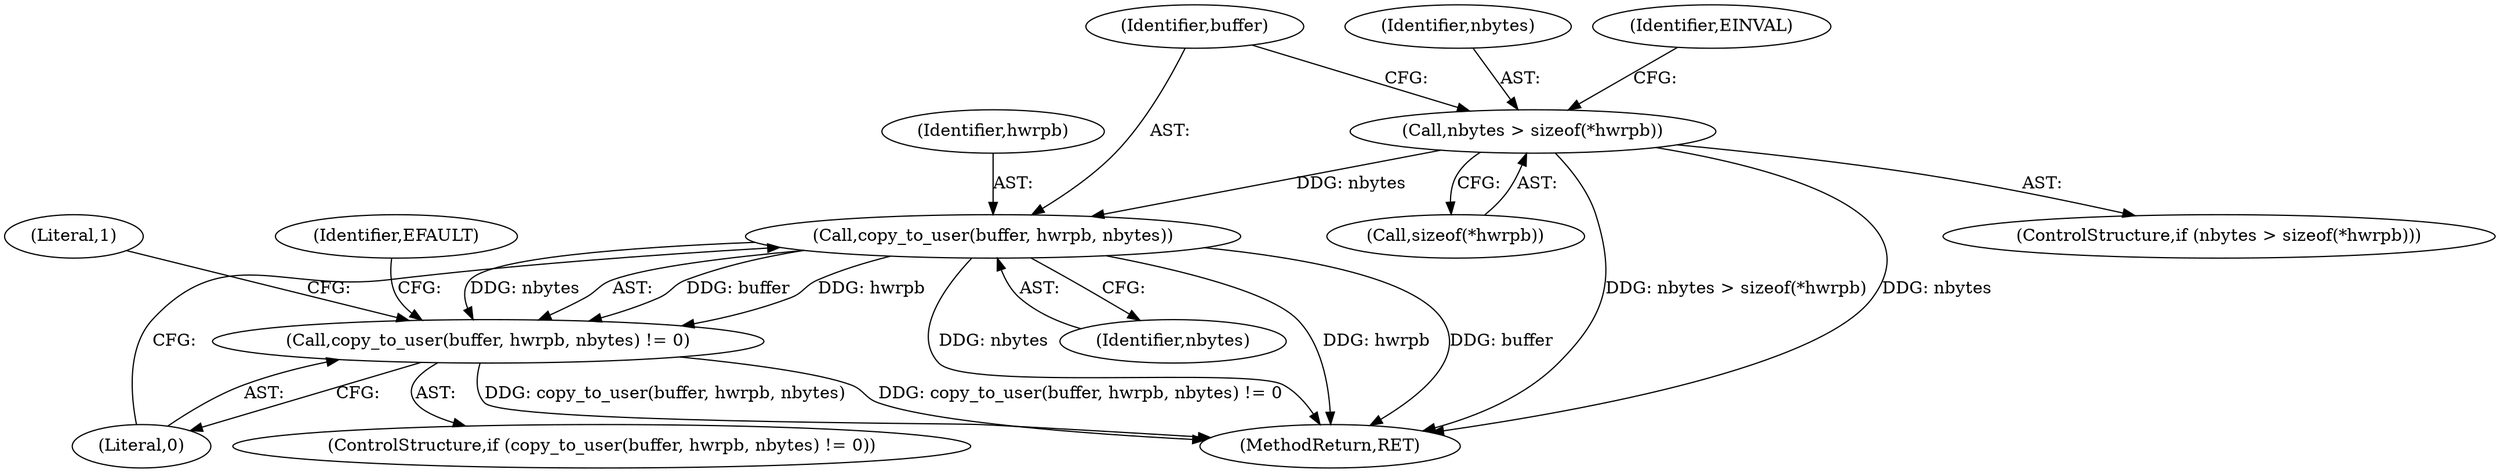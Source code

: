 digraph "0_linux_21c5977a836e399fc710ff2c5367845ed5c2527f_2@API" {
"1000214" [label="(Call,nbytes > sizeof(*hwrpb))"];
"1000224" [label="(Call,copy_to_user(buffer, hwrpb, nbytes))"];
"1000223" [label="(Call,copy_to_user(buffer, hwrpb, nbytes) != 0)"];
"1000215" [label="(Identifier,nbytes)"];
"1000239" [label="(MethodReturn,RET)"];
"1000226" [label="(Identifier,hwrpb)"];
"1000222" [label="(ControlStructure,if (copy_to_user(buffer, hwrpb, nbytes) != 0))"];
"1000233" [label="(Literal,1)"];
"1000225" [label="(Identifier,buffer)"];
"1000213" [label="(ControlStructure,if (nbytes > sizeof(*hwrpb)))"];
"1000231" [label="(Identifier,EFAULT)"];
"1000224" [label="(Call,copy_to_user(buffer, hwrpb, nbytes))"];
"1000214" [label="(Call,nbytes > sizeof(*hwrpb))"];
"1000221" [label="(Identifier,EINVAL)"];
"1000227" [label="(Identifier,nbytes)"];
"1000228" [label="(Literal,0)"];
"1000216" [label="(Call,sizeof(*hwrpb))"];
"1000223" [label="(Call,copy_to_user(buffer, hwrpb, nbytes) != 0)"];
"1000214" -> "1000213"  [label="AST: "];
"1000214" -> "1000216"  [label="CFG: "];
"1000215" -> "1000214"  [label="AST: "];
"1000216" -> "1000214"  [label="AST: "];
"1000221" -> "1000214"  [label="CFG: "];
"1000225" -> "1000214"  [label="CFG: "];
"1000214" -> "1000239"  [label="DDG: nbytes > sizeof(*hwrpb)"];
"1000214" -> "1000239"  [label="DDG: nbytes"];
"1000214" -> "1000224"  [label="DDG: nbytes"];
"1000224" -> "1000223"  [label="AST: "];
"1000224" -> "1000227"  [label="CFG: "];
"1000225" -> "1000224"  [label="AST: "];
"1000226" -> "1000224"  [label="AST: "];
"1000227" -> "1000224"  [label="AST: "];
"1000228" -> "1000224"  [label="CFG: "];
"1000224" -> "1000239"  [label="DDG: buffer"];
"1000224" -> "1000239"  [label="DDG: nbytes"];
"1000224" -> "1000239"  [label="DDG: hwrpb"];
"1000224" -> "1000223"  [label="DDG: buffer"];
"1000224" -> "1000223"  [label="DDG: hwrpb"];
"1000224" -> "1000223"  [label="DDG: nbytes"];
"1000223" -> "1000222"  [label="AST: "];
"1000223" -> "1000228"  [label="CFG: "];
"1000228" -> "1000223"  [label="AST: "];
"1000231" -> "1000223"  [label="CFG: "];
"1000233" -> "1000223"  [label="CFG: "];
"1000223" -> "1000239"  [label="DDG: copy_to_user(buffer, hwrpb, nbytes) != 0"];
"1000223" -> "1000239"  [label="DDG: copy_to_user(buffer, hwrpb, nbytes)"];
}
